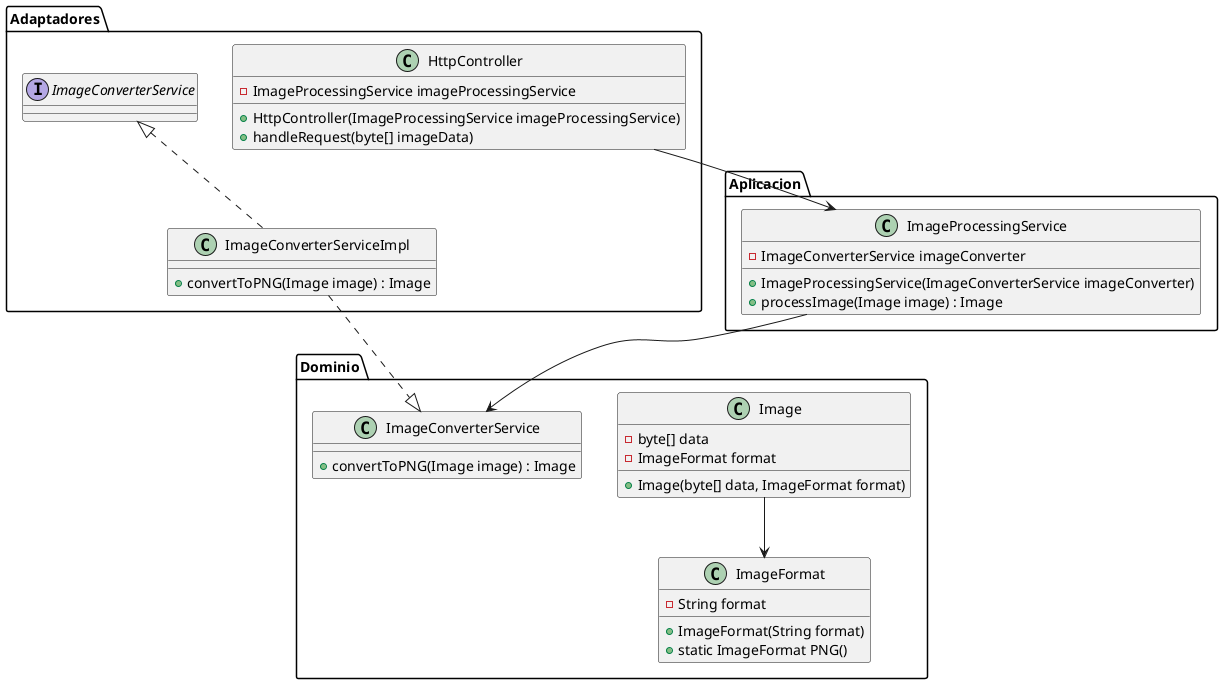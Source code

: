 @startuml

!define ENTITY class
!define SERVICE class
!define VALUE_OBJECT class
!define ADAPTER class

package Dominio {
    ENTITY Image {
        - byte[] data
        - ImageFormat format
        + Image(byte[] data, ImageFormat format)
    }

    VALUE_OBJECT ImageFormat {
        - String format
        + ImageFormat(String format)
        + static ImageFormat PNG()
    }

    SERVICE ImageConverterService {
        + convertToPNG(Image image) : Image
    }
}

package Aplicacion {
    SERVICE ImageProcessingService {
        - ImageConverterService imageConverter
        + ImageProcessingService(ImageConverterService imageConverter)
        + processImage(Image image) : Image
    }
}

package Adaptadores {
    ADAPTER HttpController {
        - ImageProcessingService imageProcessingService
        + HttpController(ImageProcessingService imageProcessingService)
        + handleRequest(byte[] imageData)
    }

    ADAPTER ImageConverterServiceImpl implements ImageConverterService {
        + convertToPNG(Image image) : Image
    }
}

Dominio.Image  -->  Dominio.ImageFormat
Aplicacion.ImageProcessingService  --> Dominio.ImageConverterService
Adaptadores.HttpController  -->  Aplicacion.ImageProcessingService
Adaptadores.ImageConverterServiceImpl  ..|> Dominio.ImageConverterService

@enduml
